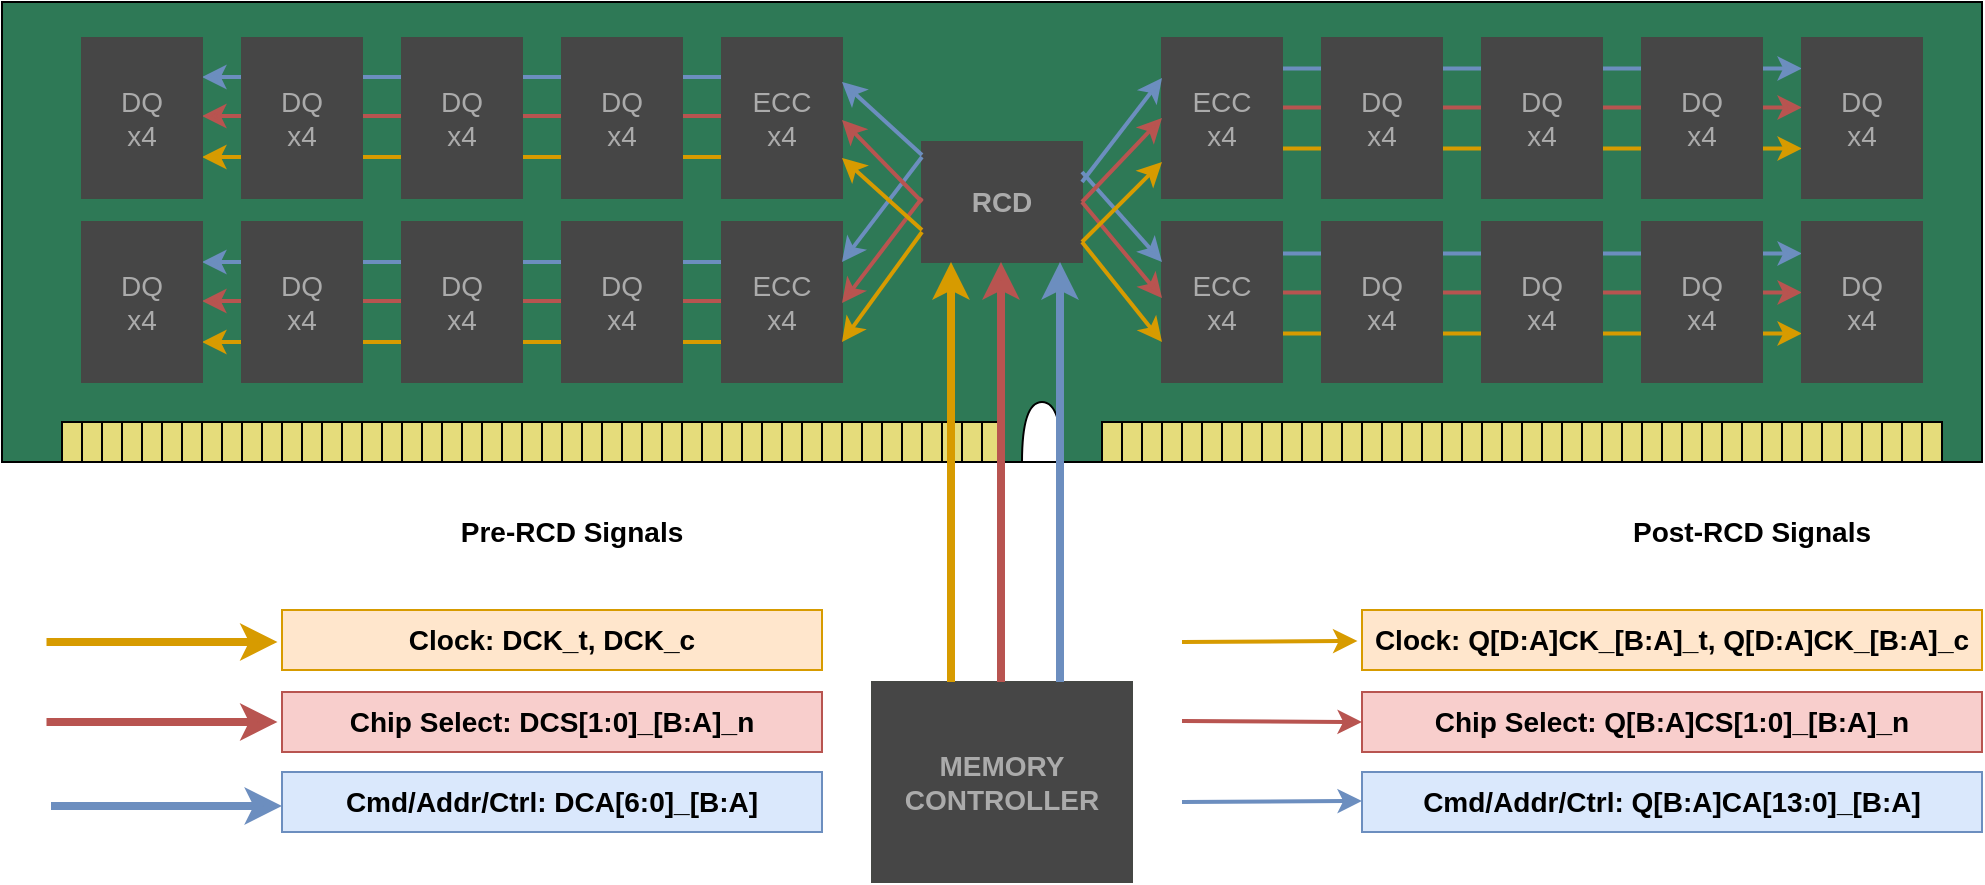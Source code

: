 <mxfile version="24.7.8">
  <diagram name="Page-1" id="o3jslVHKb2ZfWiQ6rIfp">
    <mxGraphModel dx="1261" dy="1205" grid="1" gridSize="10" guides="1" tooltips="1" connect="1" arrows="1" fold="1" page="1" pageScale="1" pageWidth="850" pageHeight="1100" math="0" shadow="0">
      <root>
        <mxCell id="0" />
        <mxCell id="1" parent="0" />
        <mxCell id="gDiiwQV4zZhBu72KXJR7-1" value="" style="rounded=0;whiteSpace=wrap;html=1;fillColor=#2e7956;" vertex="1" parent="1">
          <mxGeometry x="20" y="160" width="990" height="230" as="geometry" />
        </mxCell>
        <mxCell id="gDiiwQV4zZhBu72KXJR7-12" value="" style="rounded=0;whiteSpace=wrap;html=1;fillColor=#e5dc7b;" vertex="1" parent="1">
          <mxGeometry x="50" y="370" width="10" height="20" as="geometry" />
        </mxCell>
        <mxCell id="gDiiwQV4zZhBu72KXJR7-13" value="" style="rounded=0;whiteSpace=wrap;html=1;fillColor=#e5dc7b;" vertex="1" parent="1">
          <mxGeometry x="60" y="370" width="10" height="20" as="geometry" />
        </mxCell>
        <mxCell id="gDiiwQV4zZhBu72KXJR7-14" value="" style="rounded=0;whiteSpace=wrap;html=1;fillColor=#e5dc7b;" vertex="1" parent="1">
          <mxGeometry x="70" y="370" width="10" height="20" as="geometry" />
        </mxCell>
        <mxCell id="gDiiwQV4zZhBu72KXJR7-15" value="" style="rounded=0;whiteSpace=wrap;html=1;fillColor=#e5dc7b;" vertex="1" parent="1">
          <mxGeometry x="80" y="370" width="10" height="20" as="geometry" />
        </mxCell>
        <mxCell id="gDiiwQV4zZhBu72KXJR7-16" value="" style="rounded=0;whiteSpace=wrap;html=1;fillColor=#e5dc7b;" vertex="1" parent="1">
          <mxGeometry x="90" y="370" width="10" height="20" as="geometry" />
        </mxCell>
        <mxCell id="gDiiwQV4zZhBu72KXJR7-17" value="" style="rounded=0;whiteSpace=wrap;html=1;fillColor=#e5dc7b;" vertex="1" parent="1">
          <mxGeometry x="100" y="370" width="10" height="20" as="geometry" />
        </mxCell>
        <mxCell id="gDiiwQV4zZhBu72KXJR7-18" value="" style="rounded=0;whiteSpace=wrap;html=1;fillColor=#e5dc7b;" vertex="1" parent="1">
          <mxGeometry x="110" y="370" width="10" height="20" as="geometry" />
        </mxCell>
        <mxCell id="gDiiwQV4zZhBu72KXJR7-19" value="" style="rounded=0;whiteSpace=wrap;html=1;fillColor=#e5dc7b;" vertex="1" parent="1">
          <mxGeometry x="120" y="370" width="10" height="20" as="geometry" />
        </mxCell>
        <mxCell id="gDiiwQV4zZhBu72KXJR7-20" value="" style="rounded=0;whiteSpace=wrap;html=1;fillColor=#e5dc7b;" vertex="1" parent="1">
          <mxGeometry x="130" y="370" width="10" height="20" as="geometry" />
        </mxCell>
        <mxCell id="gDiiwQV4zZhBu72KXJR7-21" value="" style="rounded=0;whiteSpace=wrap;html=1;fillColor=#e5dc7b;" vertex="1" parent="1">
          <mxGeometry x="140" y="370" width="10" height="20" as="geometry" />
        </mxCell>
        <mxCell id="gDiiwQV4zZhBu72KXJR7-22" value="" style="rounded=0;whiteSpace=wrap;html=1;fillColor=#e5dc7b;" vertex="1" parent="1">
          <mxGeometry x="150" y="370" width="10" height="20" as="geometry" />
        </mxCell>
        <mxCell id="gDiiwQV4zZhBu72KXJR7-23" value="" style="rounded=0;whiteSpace=wrap;html=1;fillColor=#e5dc7b;" vertex="1" parent="1">
          <mxGeometry x="160" y="370" width="10" height="20" as="geometry" />
        </mxCell>
        <mxCell id="gDiiwQV4zZhBu72KXJR7-24" value="" style="rounded=0;whiteSpace=wrap;html=1;fillColor=#e5dc7b;" vertex="1" parent="1">
          <mxGeometry x="170" y="370" width="10" height="20" as="geometry" />
        </mxCell>
        <mxCell id="gDiiwQV4zZhBu72KXJR7-25" value="" style="rounded=0;whiteSpace=wrap;html=1;fillColor=#e5dc7b;" vertex="1" parent="1">
          <mxGeometry x="180" y="370" width="10" height="20" as="geometry" />
        </mxCell>
        <mxCell id="gDiiwQV4zZhBu72KXJR7-26" value="" style="rounded=0;whiteSpace=wrap;html=1;fillColor=#e5dc7b;" vertex="1" parent="1">
          <mxGeometry x="190" y="370" width="10" height="20" as="geometry" />
        </mxCell>
        <mxCell id="gDiiwQV4zZhBu72KXJR7-27" value="" style="rounded=0;whiteSpace=wrap;html=1;fillColor=#e5dc7b;" vertex="1" parent="1">
          <mxGeometry x="200" y="370" width="10" height="20" as="geometry" />
        </mxCell>
        <mxCell id="gDiiwQV4zZhBu72KXJR7-28" value="" style="rounded=0;whiteSpace=wrap;html=1;fillColor=#e5dc7b;" vertex="1" parent="1">
          <mxGeometry x="210" y="370" width="10" height="20" as="geometry" />
        </mxCell>
        <mxCell id="gDiiwQV4zZhBu72KXJR7-29" value="" style="rounded=0;whiteSpace=wrap;html=1;fillColor=#e5dc7b;" vertex="1" parent="1">
          <mxGeometry x="220" y="370" width="10" height="20" as="geometry" />
        </mxCell>
        <mxCell id="gDiiwQV4zZhBu72KXJR7-30" value="" style="rounded=0;whiteSpace=wrap;html=1;fillColor=#e5dc7b;" vertex="1" parent="1">
          <mxGeometry x="230" y="370" width="10" height="20" as="geometry" />
        </mxCell>
        <mxCell id="gDiiwQV4zZhBu72KXJR7-31" value="" style="rounded=0;whiteSpace=wrap;html=1;fillColor=#e5dc7b;" vertex="1" parent="1">
          <mxGeometry x="240" y="370" width="10" height="20" as="geometry" />
        </mxCell>
        <mxCell id="gDiiwQV4zZhBu72KXJR7-32" value="" style="rounded=0;whiteSpace=wrap;html=1;fillColor=#e5dc7b;" vertex="1" parent="1">
          <mxGeometry x="250" y="370" width="10" height="20" as="geometry" />
        </mxCell>
        <mxCell id="gDiiwQV4zZhBu72KXJR7-33" value="" style="rounded=0;whiteSpace=wrap;html=1;fillColor=#e5dc7b;" vertex="1" parent="1">
          <mxGeometry x="260" y="370" width="10" height="20" as="geometry" />
        </mxCell>
        <mxCell id="gDiiwQV4zZhBu72KXJR7-34" value="" style="rounded=0;whiteSpace=wrap;html=1;fillColor=#e5dc7b;" vertex="1" parent="1">
          <mxGeometry x="270" y="370" width="10" height="20" as="geometry" />
        </mxCell>
        <mxCell id="gDiiwQV4zZhBu72KXJR7-35" value="" style="rounded=0;whiteSpace=wrap;html=1;fillColor=#e5dc7b;" vertex="1" parent="1">
          <mxGeometry x="280" y="370" width="10" height="20" as="geometry" />
        </mxCell>
        <mxCell id="gDiiwQV4zZhBu72KXJR7-36" value="" style="rounded=0;whiteSpace=wrap;html=1;fillColor=#e5dc7b;" vertex="1" parent="1">
          <mxGeometry x="290" y="370" width="10" height="20" as="geometry" />
        </mxCell>
        <mxCell id="gDiiwQV4zZhBu72KXJR7-37" value="" style="rounded=0;whiteSpace=wrap;html=1;fillColor=#e5dc7b;" vertex="1" parent="1">
          <mxGeometry x="300" y="370" width="10" height="20" as="geometry" />
        </mxCell>
        <mxCell id="gDiiwQV4zZhBu72KXJR7-38" value="" style="rounded=0;whiteSpace=wrap;html=1;fillColor=#e5dc7b;" vertex="1" parent="1">
          <mxGeometry x="310" y="370" width="10" height="20" as="geometry" />
        </mxCell>
        <mxCell id="gDiiwQV4zZhBu72KXJR7-39" value="" style="rounded=0;whiteSpace=wrap;html=1;fillColor=#e5dc7b;" vertex="1" parent="1">
          <mxGeometry x="320" y="370" width="10" height="20" as="geometry" />
        </mxCell>
        <mxCell id="gDiiwQV4zZhBu72KXJR7-40" value="" style="rounded=0;whiteSpace=wrap;html=1;fillColor=#e5dc7b;" vertex="1" parent="1">
          <mxGeometry x="330" y="370" width="10" height="20" as="geometry" />
        </mxCell>
        <mxCell id="gDiiwQV4zZhBu72KXJR7-41" value="" style="rounded=0;whiteSpace=wrap;html=1;fillColor=#e5dc7b;" vertex="1" parent="1">
          <mxGeometry x="340" y="370" width="10" height="20" as="geometry" />
        </mxCell>
        <mxCell id="gDiiwQV4zZhBu72KXJR7-42" value="" style="rounded=0;whiteSpace=wrap;html=1;fillColor=#e5dc7b;" vertex="1" parent="1">
          <mxGeometry x="350" y="370" width="10" height="20" as="geometry" />
        </mxCell>
        <mxCell id="gDiiwQV4zZhBu72KXJR7-43" value="" style="rounded=0;whiteSpace=wrap;html=1;fillColor=#e5dc7b;" vertex="1" parent="1">
          <mxGeometry x="360" y="370" width="10" height="20" as="geometry" />
        </mxCell>
        <mxCell id="gDiiwQV4zZhBu72KXJR7-44" value="" style="rounded=0;whiteSpace=wrap;html=1;fillColor=#e5dc7b;" vertex="1" parent="1">
          <mxGeometry x="370" y="370" width="10" height="20" as="geometry" />
        </mxCell>
        <mxCell id="gDiiwQV4zZhBu72KXJR7-45" value="" style="rounded=0;whiteSpace=wrap;html=1;fillColor=#e5dc7b;" vertex="1" parent="1">
          <mxGeometry x="380" y="370" width="10" height="20" as="geometry" />
        </mxCell>
        <mxCell id="gDiiwQV4zZhBu72KXJR7-46" value="" style="rounded=0;whiteSpace=wrap;html=1;fillColor=#e5dc7b;" vertex="1" parent="1">
          <mxGeometry x="390" y="370" width="10" height="20" as="geometry" />
        </mxCell>
        <mxCell id="gDiiwQV4zZhBu72KXJR7-47" value="" style="rounded=0;whiteSpace=wrap;html=1;fillColor=#e5dc7b;" vertex="1" parent="1">
          <mxGeometry x="400" y="370" width="10" height="20" as="geometry" />
        </mxCell>
        <mxCell id="gDiiwQV4zZhBu72KXJR7-48" value="" style="rounded=0;whiteSpace=wrap;html=1;fillColor=#e5dc7b;" vertex="1" parent="1">
          <mxGeometry x="410" y="370" width="10" height="20" as="geometry" />
        </mxCell>
        <mxCell id="gDiiwQV4zZhBu72KXJR7-49" value="" style="rounded=0;whiteSpace=wrap;html=1;fillColor=#e5dc7b;" vertex="1" parent="1">
          <mxGeometry x="420" y="370" width="10" height="20" as="geometry" />
        </mxCell>
        <mxCell id="gDiiwQV4zZhBu72KXJR7-50" value="" style="rounded=0;whiteSpace=wrap;html=1;fillColor=#e5dc7b;" vertex="1" parent="1">
          <mxGeometry x="600" y="370" width="10" height="20" as="geometry" />
        </mxCell>
        <mxCell id="gDiiwQV4zZhBu72KXJR7-51" value="" style="rounded=0;whiteSpace=wrap;html=1;fillColor=#e5dc7b;" vertex="1" parent="1">
          <mxGeometry x="610" y="370" width="10" height="20" as="geometry" />
        </mxCell>
        <mxCell id="gDiiwQV4zZhBu72KXJR7-52" value="" style="rounded=0;whiteSpace=wrap;html=1;fillColor=#e5dc7b;" vertex="1" parent="1">
          <mxGeometry x="620" y="370" width="10" height="20" as="geometry" />
        </mxCell>
        <mxCell id="gDiiwQV4zZhBu72KXJR7-53" value="" style="rounded=0;whiteSpace=wrap;html=1;fillColor=#e5dc7b;" vertex="1" parent="1">
          <mxGeometry x="630" y="370" width="10" height="20" as="geometry" />
        </mxCell>
        <mxCell id="gDiiwQV4zZhBu72KXJR7-54" value="" style="rounded=0;whiteSpace=wrap;html=1;fillColor=#e5dc7b;" vertex="1" parent="1">
          <mxGeometry x="640" y="370" width="10" height="20" as="geometry" />
        </mxCell>
        <mxCell id="gDiiwQV4zZhBu72KXJR7-55" value="" style="rounded=0;whiteSpace=wrap;html=1;fillColor=#e5dc7b;" vertex="1" parent="1">
          <mxGeometry x="650" y="370" width="10" height="20" as="geometry" />
        </mxCell>
        <mxCell id="gDiiwQV4zZhBu72KXJR7-56" value="" style="rounded=0;whiteSpace=wrap;html=1;fillColor=#e5dc7b;" vertex="1" parent="1">
          <mxGeometry x="660" y="370" width="10" height="20" as="geometry" />
        </mxCell>
        <mxCell id="gDiiwQV4zZhBu72KXJR7-57" value="" style="rounded=0;whiteSpace=wrap;html=1;fillColor=#e5dc7b;" vertex="1" parent="1">
          <mxGeometry x="670" y="370" width="10" height="20" as="geometry" />
        </mxCell>
        <mxCell id="gDiiwQV4zZhBu72KXJR7-58" value="" style="rounded=0;whiteSpace=wrap;html=1;fillColor=#e5dc7b;" vertex="1" parent="1">
          <mxGeometry x="680" y="370" width="10" height="20" as="geometry" />
        </mxCell>
        <mxCell id="gDiiwQV4zZhBu72KXJR7-59" value="" style="rounded=0;whiteSpace=wrap;html=1;fillColor=#e5dc7b;" vertex="1" parent="1">
          <mxGeometry x="690" y="370" width="10" height="20" as="geometry" />
        </mxCell>
        <mxCell id="gDiiwQV4zZhBu72KXJR7-60" value="" style="rounded=0;whiteSpace=wrap;html=1;fillColor=#e5dc7b;" vertex="1" parent="1">
          <mxGeometry x="700" y="370" width="10" height="20" as="geometry" />
        </mxCell>
        <mxCell id="gDiiwQV4zZhBu72KXJR7-61" value="" style="rounded=0;whiteSpace=wrap;html=1;fillColor=#e5dc7b;" vertex="1" parent="1">
          <mxGeometry x="710" y="370" width="10" height="20" as="geometry" />
        </mxCell>
        <mxCell id="gDiiwQV4zZhBu72KXJR7-62" value="" style="rounded=0;whiteSpace=wrap;html=1;fillColor=#e5dc7b;" vertex="1" parent="1">
          <mxGeometry x="720" y="370" width="10" height="20" as="geometry" />
        </mxCell>
        <mxCell id="gDiiwQV4zZhBu72KXJR7-63" value="" style="rounded=0;whiteSpace=wrap;html=1;fillColor=#e5dc7b;" vertex="1" parent="1">
          <mxGeometry x="730" y="370" width="10" height="20" as="geometry" />
        </mxCell>
        <mxCell id="gDiiwQV4zZhBu72KXJR7-64" value="" style="rounded=0;whiteSpace=wrap;html=1;fillColor=#e5dc7b;" vertex="1" parent="1">
          <mxGeometry x="740" y="370" width="10" height="20" as="geometry" />
        </mxCell>
        <mxCell id="gDiiwQV4zZhBu72KXJR7-65" value="" style="rounded=0;whiteSpace=wrap;html=1;fillColor=#e5dc7b;" vertex="1" parent="1">
          <mxGeometry x="750" y="370" width="10" height="20" as="geometry" />
        </mxCell>
        <mxCell id="gDiiwQV4zZhBu72KXJR7-66" value="" style="rounded=0;whiteSpace=wrap;html=1;fillColor=#e5dc7b;" vertex="1" parent="1">
          <mxGeometry x="760" y="370" width="10" height="20" as="geometry" />
        </mxCell>
        <mxCell id="gDiiwQV4zZhBu72KXJR7-67" value="" style="rounded=0;whiteSpace=wrap;html=1;fillColor=#e5dc7b;" vertex="1" parent="1">
          <mxGeometry x="770" y="370" width="10" height="20" as="geometry" />
        </mxCell>
        <mxCell id="gDiiwQV4zZhBu72KXJR7-68" value="" style="rounded=0;whiteSpace=wrap;html=1;fillColor=#e5dc7b;" vertex="1" parent="1">
          <mxGeometry x="780" y="370" width="10" height="20" as="geometry" />
        </mxCell>
        <mxCell id="gDiiwQV4zZhBu72KXJR7-69" value="" style="rounded=0;whiteSpace=wrap;html=1;fillColor=#e5dc7b;" vertex="1" parent="1">
          <mxGeometry x="790" y="370" width="10" height="20" as="geometry" />
        </mxCell>
        <mxCell id="gDiiwQV4zZhBu72KXJR7-70" value="" style="rounded=0;whiteSpace=wrap;html=1;fillColor=#e5dc7b;" vertex="1" parent="1">
          <mxGeometry x="800" y="370" width="10" height="20" as="geometry" />
        </mxCell>
        <mxCell id="gDiiwQV4zZhBu72KXJR7-71" value="" style="rounded=0;whiteSpace=wrap;html=1;fillColor=#e5dc7b;" vertex="1" parent="1">
          <mxGeometry x="810" y="370" width="10" height="20" as="geometry" />
        </mxCell>
        <mxCell id="gDiiwQV4zZhBu72KXJR7-72" value="" style="rounded=0;whiteSpace=wrap;html=1;fillColor=#e5dc7b;" vertex="1" parent="1">
          <mxGeometry x="820" y="370" width="10" height="20" as="geometry" />
        </mxCell>
        <mxCell id="gDiiwQV4zZhBu72KXJR7-73" value="" style="rounded=0;whiteSpace=wrap;html=1;fillColor=#e5dc7b;" vertex="1" parent="1">
          <mxGeometry x="830" y="370" width="10" height="20" as="geometry" />
        </mxCell>
        <mxCell id="gDiiwQV4zZhBu72KXJR7-74" value="" style="rounded=0;whiteSpace=wrap;html=1;fillColor=#e5dc7b;" vertex="1" parent="1">
          <mxGeometry x="840" y="370" width="10" height="20" as="geometry" />
        </mxCell>
        <mxCell id="gDiiwQV4zZhBu72KXJR7-75" value="" style="rounded=0;whiteSpace=wrap;html=1;fillColor=#e5dc7b;" vertex="1" parent="1">
          <mxGeometry x="850" y="370" width="10" height="20" as="geometry" />
        </mxCell>
        <mxCell id="gDiiwQV4zZhBu72KXJR7-76" value="" style="rounded=0;whiteSpace=wrap;html=1;fillColor=#e5dc7b;" vertex="1" parent="1">
          <mxGeometry x="860" y="370" width="10" height="20" as="geometry" />
        </mxCell>
        <mxCell id="gDiiwQV4zZhBu72KXJR7-77" value="" style="rounded=0;whiteSpace=wrap;html=1;fillColor=#e5dc7b;" vertex="1" parent="1">
          <mxGeometry x="870" y="370" width="10" height="20" as="geometry" />
        </mxCell>
        <mxCell id="gDiiwQV4zZhBu72KXJR7-78" value="" style="rounded=0;whiteSpace=wrap;html=1;fillColor=#e5dc7b;" vertex="1" parent="1">
          <mxGeometry x="880" y="370" width="10" height="20" as="geometry" />
        </mxCell>
        <mxCell id="gDiiwQV4zZhBu72KXJR7-79" value="" style="rounded=0;whiteSpace=wrap;html=1;fillColor=#e5dc7b;" vertex="1" parent="1">
          <mxGeometry x="890" y="370" width="10" height="20" as="geometry" />
        </mxCell>
        <mxCell id="gDiiwQV4zZhBu72KXJR7-80" value="" style="rounded=0;whiteSpace=wrap;html=1;fillColor=#e5dc7b;" vertex="1" parent="1">
          <mxGeometry x="900" y="370" width="10" height="20" as="geometry" />
        </mxCell>
        <mxCell id="gDiiwQV4zZhBu72KXJR7-81" value="" style="rounded=0;whiteSpace=wrap;html=1;fillColor=#e5dc7b;" vertex="1" parent="1">
          <mxGeometry x="910" y="370" width="10" height="20" as="geometry" />
        </mxCell>
        <mxCell id="gDiiwQV4zZhBu72KXJR7-82" value="" style="rounded=0;whiteSpace=wrap;html=1;fillColor=#e5dc7b;" vertex="1" parent="1">
          <mxGeometry x="920" y="370" width="10" height="20" as="geometry" />
        </mxCell>
        <mxCell id="gDiiwQV4zZhBu72KXJR7-83" value="" style="rounded=0;whiteSpace=wrap;html=1;fillColor=#e5dc7b;" vertex="1" parent="1">
          <mxGeometry x="930" y="370" width="10" height="20" as="geometry" />
        </mxCell>
        <mxCell id="gDiiwQV4zZhBu72KXJR7-84" value="" style="rounded=0;whiteSpace=wrap;html=1;fillColor=#e5dc7b;" vertex="1" parent="1">
          <mxGeometry x="940" y="370" width="10" height="20" as="geometry" />
        </mxCell>
        <mxCell id="gDiiwQV4zZhBu72KXJR7-85" value="" style="rounded=0;whiteSpace=wrap;html=1;fillColor=#e5dc7b;" vertex="1" parent="1">
          <mxGeometry x="950" y="370" width="10" height="20" as="geometry" />
        </mxCell>
        <mxCell id="gDiiwQV4zZhBu72KXJR7-86" value="" style="rounded=0;whiteSpace=wrap;html=1;fillColor=#e5dc7b;" vertex="1" parent="1">
          <mxGeometry x="960" y="370" width="10" height="20" as="geometry" />
        </mxCell>
        <mxCell id="gDiiwQV4zZhBu72KXJR7-87" value="" style="rounded=0;whiteSpace=wrap;html=1;fillColor=#e5dc7b;" vertex="1" parent="1">
          <mxGeometry x="970" y="370" width="10" height="20" as="geometry" />
        </mxCell>
        <mxCell id="gDiiwQV4zZhBu72KXJR7-88" value="" style="rounded=0;whiteSpace=wrap;html=1;fillColor=#e5dc7b;" vertex="1" parent="1">
          <mxGeometry x="980" y="370" width="10" height="20" as="geometry" />
        </mxCell>
        <mxCell id="gDiiwQV4zZhBu72KXJR7-89" value="" style="shape=or;whiteSpace=wrap;html=1;direction=north;" vertex="1" parent="1">
          <mxGeometry x="530" y="360" width="20" height="30" as="geometry" />
        </mxCell>
        <mxCell id="gDiiwQV4zZhBu72KXJR7-101" value="" style="rounded=0;whiteSpace=wrap;html=1;fillColor=#e5dc7b;" vertex="1" parent="1">
          <mxGeometry x="570" y="370" width="10" height="20" as="geometry" />
        </mxCell>
        <mxCell id="gDiiwQV4zZhBu72KXJR7-102" value="" style="rounded=0;whiteSpace=wrap;html=1;fillColor=#e5dc7b;" vertex="1" parent="1">
          <mxGeometry x="580" y="370" width="10" height="20" as="geometry" />
        </mxCell>
        <mxCell id="gDiiwQV4zZhBu72KXJR7-103" value="" style="rounded=0;whiteSpace=wrap;html=1;fillColor=#e5dc7b;" vertex="1" parent="1">
          <mxGeometry x="590" y="370" width="10" height="20" as="geometry" />
        </mxCell>
        <mxCell id="gDiiwQV4zZhBu72KXJR7-104" value="" style="rounded=0;whiteSpace=wrap;html=1;fillColor=#e5dc7b;" vertex="1" parent="1">
          <mxGeometry x="430" y="370" width="10" height="20" as="geometry" />
        </mxCell>
        <mxCell id="gDiiwQV4zZhBu72KXJR7-105" value="" style="rounded=0;whiteSpace=wrap;html=1;fillColor=#e5dc7b;" vertex="1" parent="1">
          <mxGeometry x="440" y="370" width="10" height="20" as="geometry" />
        </mxCell>
        <mxCell id="gDiiwQV4zZhBu72KXJR7-106" value="&lt;font style=&quot;font-size: 14px;&quot; color=&quot;#ababab&quot;&gt;&lt;b&gt;RCD&lt;/b&gt;&lt;/font&gt;" style="rounded=0;whiteSpace=wrap;html=1;strokeColor=#454744;fillColor=#464646;direction=south;" vertex="1" parent="1">
          <mxGeometry x="480" y="230" width="80" height="60" as="geometry" />
        </mxCell>
        <mxCell id="gDiiwQV4zZhBu72KXJR7-108" value="" style="rounded=0;whiteSpace=wrap;html=1;fillColor=#e5dc7b;" vertex="1" parent="1">
          <mxGeometry x="450" y="370" width="10" height="20" as="geometry" />
        </mxCell>
        <mxCell id="gDiiwQV4zZhBu72KXJR7-109" value="" style="rounded=0;whiteSpace=wrap;html=1;fillColor=#e5dc7b;" vertex="1" parent="1">
          <mxGeometry x="460" y="370" width="10" height="20" as="geometry" />
        </mxCell>
        <mxCell id="gDiiwQV4zZhBu72KXJR7-110" value="" style="rounded=0;whiteSpace=wrap;html=1;fillColor=#e5dc7b;" vertex="1" parent="1">
          <mxGeometry x="470" y="370" width="10" height="20" as="geometry" />
        </mxCell>
        <mxCell id="gDiiwQV4zZhBu72KXJR7-111" value="" style="rounded=0;whiteSpace=wrap;html=1;fillColor=#e5dc7b;" vertex="1" parent="1">
          <mxGeometry x="480" y="370" width="10" height="20" as="geometry" />
        </mxCell>
        <mxCell id="gDiiwQV4zZhBu72KXJR7-112" value="" style="rounded=0;whiteSpace=wrap;html=1;fillColor=#e5dc7b;" vertex="1" parent="1">
          <mxGeometry x="490" y="370" width="10" height="20" as="geometry" />
        </mxCell>
        <mxCell id="gDiiwQV4zZhBu72KXJR7-113" value="" style="rounded=0;whiteSpace=wrap;html=1;fillColor=#e5dc7b;" vertex="1" parent="1">
          <mxGeometry x="500" y="370" width="10" height="20" as="geometry" />
        </mxCell>
        <mxCell id="gDiiwQV4zZhBu72KXJR7-114" value="" style="rounded=0;whiteSpace=wrap;html=1;fillColor=#e5dc7b;" vertex="1" parent="1">
          <mxGeometry x="510" y="370" width="10" height="20" as="geometry" />
        </mxCell>
        <mxCell id="gDiiwQV4zZhBu72KXJR7-115" value="&lt;font style=&quot;font-size: 14px;&quot; color=&quot;#ababab&quot;&gt;&lt;b&gt;MEMORY CONTROLLER&lt;/b&gt;&lt;/font&gt;" style="rounded=0;whiteSpace=wrap;html=1;strokeColor=#454744;fillColor=#464646;direction=south;" vertex="1" parent="1">
          <mxGeometry x="455" y="500" width="130" height="100" as="geometry" />
        </mxCell>
        <mxCell id="gDiiwQV4zZhBu72KXJR7-116" value="" style="endArrow=classic;html=1;rounded=0;exitX=0;exitY=0.5;exitDx=0;exitDy=0;strokeWidth=4;fillColor=#ffe6cc;strokeColor=#d79b00;" edge="1" parent="1">
          <mxGeometry width="50" height="50" relative="1" as="geometry">
            <mxPoint x="494.5" y="500" as="sourcePoint" />
            <mxPoint x="494.5" y="290" as="targetPoint" />
          </mxGeometry>
        </mxCell>
        <mxCell id="gDiiwQV4zZhBu72KXJR7-117" value="" style="endArrow=classic;html=1;rounded=0;exitX=0;exitY=0.5;exitDx=0;exitDy=0;strokeWidth=4;fillColor=#f8cecc;strokeColor=#b85450;" edge="1" parent="1">
          <mxGeometry width="50" height="50" relative="1" as="geometry">
            <mxPoint x="519.5" y="500" as="sourcePoint" />
            <mxPoint x="519.5" y="290" as="targetPoint" />
          </mxGeometry>
        </mxCell>
        <mxCell id="gDiiwQV4zZhBu72KXJR7-118" value="" style="endArrow=classic;html=1;rounded=0;exitX=0;exitY=0.5;exitDx=0;exitDy=0;strokeWidth=4;fillColor=#dae8fc;strokeColor=#6c8ebf;" edge="1" parent="1">
          <mxGeometry width="50" height="50" relative="1" as="geometry">
            <mxPoint x="549" y="500" as="sourcePoint" />
            <mxPoint x="549" y="290" as="targetPoint" />
          </mxGeometry>
        </mxCell>
        <mxCell id="gDiiwQV4zZhBu72KXJR7-120" value="" style="endArrow=classic;html=1;rounded=0;exitX=1;exitY=0.75;exitDx=0;exitDy=0;strokeWidth=2;fillColor=#ffe6cc;strokeColor=#d79b00;" edge="1" parent="1" source="gDiiwQV4zZhBu72KXJR7-6">
          <mxGeometry width="50" height="50" relative="1" as="geometry">
            <mxPoint x="120" y="540" as="sourcePoint" />
            <mxPoint x="120" y="330" as="targetPoint" />
          </mxGeometry>
        </mxCell>
        <mxCell id="gDiiwQV4zZhBu72KXJR7-121" value="" style="endArrow=classic;html=1;rounded=0;exitX=1;exitY=0.75;exitDx=0;exitDy=0;strokeWidth=2;fillColor=#f8cecc;strokeColor=#b85450;" edge="1" parent="1">
          <mxGeometry width="50" height="50" relative="1" as="geometry">
            <mxPoint x="440" y="309.5" as="sourcePoint" />
            <mxPoint x="120" y="309.5" as="targetPoint" />
          </mxGeometry>
        </mxCell>
        <mxCell id="gDiiwQV4zZhBu72KXJR7-122" value="" style="endArrow=classic;html=1;rounded=0;exitX=1;exitY=0.75;exitDx=0;exitDy=0;strokeWidth=2;fillColor=#dae8fc;strokeColor=#6c8ebf;" edge="1" parent="1">
          <mxGeometry width="50" height="50" relative="1" as="geometry">
            <mxPoint x="440" y="290" as="sourcePoint" />
            <mxPoint x="120" y="290" as="targetPoint" />
          </mxGeometry>
        </mxCell>
        <mxCell id="gDiiwQV4zZhBu72KXJR7-123" value="" style="endArrow=classic;html=1;rounded=0;exitX=1;exitY=0.75;exitDx=0;exitDy=0;strokeWidth=2;fillColor=#ffe6cc;strokeColor=#d79b00;" edge="1" parent="1">
          <mxGeometry width="50" height="50" relative="1" as="geometry">
            <mxPoint x="440" y="237.5" as="sourcePoint" />
            <mxPoint x="120" y="237.5" as="targetPoint" />
          </mxGeometry>
        </mxCell>
        <mxCell id="gDiiwQV4zZhBu72KXJR7-124" value="" style="endArrow=classic;html=1;rounded=0;exitX=1;exitY=0.75;exitDx=0;exitDy=0;strokeWidth=2;fillColor=#f8cecc;strokeColor=#b85450;" edge="1" parent="1">
          <mxGeometry width="50" height="50" relative="1" as="geometry">
            <mxPoint x="440" y="217" as="sourcePoint" />
            <mxPoint x="120" y="217" as="targetPoint" />
          </mxGeometry>
        </mxCell>
        <mxCell id="gDiiwQV4zZhBu72KXJR7-125" value="" style="endArrow=classic;html=1;rounded=0;exitX=1;exitY=0.75;exitDx=0;exitDy=0;strokeWidth=2;fillColor=#dae8fc;strokeColor=#6c8ebf;" edge="1" parent="1">
          <mxGeometry width="50" height="50" relative="1" as="geometry">
            <mxPoint x="440" y="197.5" as="sourcePoint" />
            <mxPoint x="120" y="197.5" as="targetPoint" />
          </mxGeometry>
        </mxCell>
        <mxCell id="gDiiwQV4zZhBu72KXJR7-126" value="" style="endArrow=none;html=1;rounded=0;exitX=1;exitY=0.75;exitDx=0;exitDy=0;strokeWidth=2;fillColor=#ffe6cc;strokeColor=#d79b00;startArrow=classic;startFill=1;endFill=0;" edge="1" parent="1">
          <mxGeometry width="50" height="50" relative="1" as="geometry">
            <mxPoint x="920" y="325.75" as="sourcePoint" />
            <mxPoint x="600" y="325.75" as="targetPoint" />
          </mxGeometry>
        </mxCell>
        <mxCell id="gDiiwQV4zZhBu72KXJR7-127" value="" style="endArrow=none;html=1;rounded=0;exitX=1;exitY=0.75;exitDx=0;exitDy=0;strokeWidth=2;fillColor=#f8cecc;strokeColor=#b85450;startArrow=classic;startFill=1;endFill=0;" edge="1" parent="1">
          <mxGeometry width="50" height="50" relative="1" as="geometry">
            <mxPoint x="920" y="305.25" as="sourcePoint" />
            <mxPoint x="600" y="305.25" as="targetPoint" />
          </mxGeometry>
        </mxCell>
        <mxCell id="gDiiwQV4zZhBu72KXJR7-128" value="" style="endArrow=none;html=1;rounded=0;exitX=1;exitY=0.75;exitDx=0;exitDy=0;strokeWidth=2;fillColor=#dae8fc;strokeColor=#6c8ebf;startArrow=classic;startFill=1;endFill=0;" edge="1" parent="1">
          <mxGeometry width="50" height="50" relative="1" as="geometry">
            <mxPoint x="920" y="285.75" as="sourcePoint" />
            <mxPoint x="600" y="285.75" as="targetPoint" />
          </mxGeometry>
        </mxCell>
        <mxCell id="gDiiwQV4zZhBu72KXJR7-129" value="" style="endArrow=none;html=1;rounded=0;exitX=1;exitY=0.75;exitDx=0;exitDy=0;strokeWidth=2;fillColor=#ffe6cc;strokeColor=#d79b00;startArrow=classic;startFill=1;endFill=0;" edge="1" parent="1">
          <mxGeometry width="50" height="50" relative="1" as="geometry">
            <mxPoint x="920" y="233.25" as="sourcePoint" />
            <mxPoint x="600" y="233.25" as="targetPoint" />
          </mxGeometry>
        </mxCell>
        <mxCell id="gDiiwQV4zZhBu72KXJR7-130" value="" style="endArrow=none;html=1;rounded=0;exitX=1;exitY=0.75;exitDx=0;exitDy=0;strokeWidth=2;fillColor=#f8cecc;strokeColor=#b85450;startArrow=classic;startFill=1;endFill=0;" edge="1" parent="1">
          <mxGeometry width="50" height="50" relative="1" as="geometry">
            <mxPoint x="920" y="212.75" as="sourcePoint" />
            <mxPoint x="600" y="212.75" as="targetPoint" />
          </mxGeometry>
        </mxCell>
        <mxCell id="gDiiwQV4zZhBu72KXJR7-131" value="" style="endArrow=none;html=1;rounded=0;exitX=1;exitY=0.75;exitDx=0;exitDy=0;strokeWidth=2;fillColor=#dae8fc;strokeColor=#6c8ebf;startArrow=classic;startFill=1;endFill=0;" edge="1" parent="1">
          <mxGeometry width="50" height="50" relative="1" as="geometry">
            <mxPoint x="920" y="193.25" as="sourcePoint" />
            <mxPoint x="600" y="193.25" as="targetPoint" />
          </mxGeometry>
        </mxCell>
        <mxCell id="gDiiwQV4zZhBu72KXJR7-2" value="&lt;font style=&quot;font-size: 14px;&quot; color=&quot;#ababab&quot;&gt;DQ&lt;/font&gt;&lt;div style=&quot;font-size: 14px;&quot;&gt;&lt;font color=&quot;#ababab&quot;&gt;x4&lt;/font&gt;&lt;/div&gt;" style="rounded=0;whiteSpace=wrap;html=1;strokeColor=#454744;fillColor=#464646;" vertex="1" parent="1">
          <mxGeometry x="60" y="270" width="60" height="80" as="geometry" />
        </mxCell>
        <mxCell id="gDiiwQV4zZhBu72KXJR7-3" value="&lt;font style=&quot;font-size: 14px;&quot; color=&quot;#ababab&quot;&gt;DQ&lt;/font&gt;&lt;div style=&quot;font-size: 14px;&quot;&gt;&lt;font color=&quot;#ababab&quot;&gt;x4&lt;/font&gt;&lt;/div&gt;" style="rounded=0;whiteSpace=wrap;html=1;strokeColor=#454744;fillColor=#464646;" vertex="1" parent="1">
          <mxGeometry x="140" y="270" width="60" height="80" as="geometry" />
        </mxCell>
        <mxCell id="gDiiwQV4zZhBu72KXJR7-4" value="&lt;font style=&quot;font-size: 14px;&quot; color=&quot;#ababab&quot;&gt;DQ&lt;/font&gt;&lt;div style=&quot;font-size: 14px;&quot;&gt;&lt;font color=&quot;#ababab&quot;&gt;x4&lt;/font&gt;&lt;/div&gt;" style="rounded=0;whiteSpace=wrap;html=1;strokeColor=#454744;fillColor=#464646;" vertex="1" parent="1">
          <mxGeometry x="220" y="270" width="60" height="80" as="geometry" />
        </mxCell>
        <mxCell id="gDiiwQV4zZhBu72KXJR7-5" value="&lt;font style=&quot;font-size: 14px;&quot; color=&quot;#ababab&quot;&gt;DQ&lt;/font&gt;&lt;div style=&quot;font-size: 14px;&quot;&gt;&lt;font color=&quot;#ababab&quot;&gt;x4&lt;/font&gt;&lt;/div&gt;" style="rounded=0;whiteSpace=wrap;html=1;strokeColor=#454744;fillColor=#464646;" vertex="1" parent="1">
          <mxGeometry x="300" y="270" width="60" height="80" as="geometry" />
        </mxCell>
        <mxCell id="gDiiwQV4zZhBu72KXJR7-6" value="&lt;font style=&quot;font-size: 14px;&quot; color=&quot;#ababab&quot;&gt;ECC&lt;/font&gt;&lt;div style=&quot;font-size: 14px;&quot;&gt;&lt;font color=&quot;#ababab&quot;&gt;x4&lt;/font&gt;&lt;/div&gt;" style="rounded=0;whiteSpace=wrap;html=1;strokeColor=#454744;fillColor=#464646;" vertex="1" parent="1">
          <mxGeometry x="380" y="270" width="60" height="80" as="geometry" />
        </mxCell>
        <mxCell id="gDiiwQV4zZhBu72KXJR7-7" value="&lt;font style=&quot;font-size: 14px;&quot; color=&quot;#ababab&quot;&gt;ECC&lt;/font&gt;&lt;div style=&quot;font-size: 14px;&quot;&gt;&lt;font color=&quot;#ababab&quot;&gt;x4&lt;/font&gt;&lt;/div&gt;" style="rounded=0;whiteSpace=wrap;html=1;strokeColor=#454744;fillColor=#464646;" vertex="1" parent="1">
          <mxGeometry x="600" y="270" width="60" height="80" as="geometry" />
        </mxCell>
        <mxCell id="gDiiwQV4zZhBu72KXJR7-8" value="&lt;font style=&quot;font-size: 14px;&quot; color=&quot;#ababab&quot;&gt;DQ&lt;/font&gt;&lt;div style=&quot;font-size: 14px;&quot;&gt;&lt;font color=&quot;#ababab&quot;&gt;x4&lt;/font&gt;&lt;/div&gt;" style="rounded=0;whiteSpace=wrap;html=1;strokeColor=#454744;fillColor=#464646;" vertex="1" parent="1">
          <mxGeometry x="680" y="270" width="60" height="80" as="geometry" />
        </mxCell>
        <mxCell id="gDiiwQV4zZhBu72KXJR7-9" value="&lt;font style=&quot;font-size: 14px;&quot; color=&quot;#ababab&quot;&gt;DQ&lt;/font&gt;&lt;div style=&quot;font-size: 14px;&quot;&gt;&lt;font color=&quot;#ababab&quot;&gt;x4&lt;/font&gt;&lt;/div&gt;" style="rounded=0;whiteSpace=wrap;html=1;strokeColor=#454744;fillColor=#464646;" vertex="1" parent="1">
          <mxGeometry x="760" y="270" width="60" height="80" as="geometry" />
        </mxCell>
        <mxCell id="gDiiwQV4zZhBu72KXJR7-10" value="&lt;font style=&quot;font-size: 14px;&quot; color=&quot;#ababab&quot;&gt;DQ&lt;/font&gt;&lt;div style=&quot;font-size: 14px;&quot;&gt;&lt;font color=&quot;#ababab&quot;&gt;x4&lt;/font&gt;&lt;/div&gt;" style="rounded=0;whiteSpace=wrap;html=1;strokeColor=#454744;fillColor=#464646;" vertex="1" parent="1">
          <mxGeometry x="840" y="270" width="60" height="80" as="geometry" />
        </mxCell>
        <mxCell id="gDiiwQV4zZhBu72KXJR7-11" value="&lt;font style=&quot;font-size: 14px;&quot; color=&quot;#ababab&quot;&gt;DQ&lt;/font&gt;&lt;div style=&quot;font-size: 14px;&quot;&gt;&lt;font color=&quot;#ababab&quot;&gt;x4&lt;/font&gt;&lt;/div&gt;" style="rounded=0;whiteSpace=wrap;html=1;strokeColor=#454744;fillColor=#464646;" vertex="1" parent="1">
          <mxGeometry x="920" y="270" width="60" height="80" as="geometry" />
        </mxCell>
        <mxCell id="gDiiwQV4zZhBu72KXJR7-90" value="&lt;font color=&quot;#ababab&quot; style=&quot;font-size: 14px;&quot;&gt;DQ&lt;/font&gt;&lt;div style=&quot;font-size: 14px;&quot;&gt;&lt;font color=&quot;#ababab&quot; style=&quot;font-size: 14px;&quot;&gt;x4&lt;/font&gt;&lt;/div&gt;" style="rounded=0;whiteSpace=wrap;html=1;strokeColor=#454744;fillColor=#464646;" vertex="1" parent="1">
          <mxGeometry x="60" y="178" width="60" height="80" as="geometry" />
        </mxCell>
        <mxCell id="gDiiwQV4zZhBu72KXJR7-91" value="&lt;font style=&quot;font-size: 14px;&quot; color=&quot;#ababab&quot;&gt;DQ&lt;/font&gt;&lt;div style=&quot;font-size: 14px;&quot;&gt;&lt;font color=&quot;#ababab&quot;&gt;x4&lt;/font&gt;&lt;/div&gt;" style="rounded=0;whiteSpace=wrap;html=1;strokeColor=#454744;fillColor=#464646;" vertex="1" parent="1">
          <mxGeometry x="140" y="178" width="60" height="80" as="geometry" />
        </mxCell>
        <mxCell id="gDiiwQV4zZhBu72KXJR7-92" value="&lt;font style=&quot;font-size: 14px;&quot; color=&quot;#ababab&quot;&gt;DQ&lt;/font&gt;&lt;div style=&quot;font-size: 14px;&quot;&gt;&lt;font color=&quot;#ababab&quot;&gt;x4&lt;/font&gt;&lt;/div&gt;" style="rounded=0;whiteSpace=wrap;html=1;strokeColor=#454744;fillColor=#464646;" vertex="1" parent="1">
          <mxGeometry x="220" y="178" width="60" height="80" as="geometry" />
        </mxCell>
        <mxCell id="gDiiwQV4zZhBu72KXJR7-93" value="&lt;font style=&quot;font-size: 14px;&quot; color=&quot;#ababab&quot;&gt;DQ&lt;/font&gt;&lt;div style=&quot;font-size: 14px;&quot;&gt;&lt;font color=&quot;#ababab&quot;&gt;x4&lt;/font&gt;&lt;/div&gt;" style="rounded=0;whiteSpace=wrap;html=1;strokeColor=#454744;fillColor=#464646;" vertex="1" parent="1">
          <mxGeometry x="300" y="178" width="60" height="80" as="geometry" />
        </mxCell>
        <mxCell id="gDiiwQV4zZhBu72KXJR7-94" value="&lt;font style=&quot;font-size: 14px;&quot; color=&quot;#ababab&quot;&gt;ECC&lt;/font&gt;&lt;div style=&quot;font-size: 14px;&quot;&gt;&lt;font color=&quot;#ababab&quot;&gt;x4&lt;/font&gt;&lt;/div&gt;" style="rounded=0;whiteSpace=wrap;html=1;strokeColor=#454744;fillColor=#464646;" vertex="1" parent="1">
          <mxGeometry x="380" y="178" width="60" height="80" as="geometry" />
        </mxCell>
        <mxCell id="gDiiwQV4zZhBu72KXJR7-95" value="&lt;font style=&quot;font-size: 14px;&quot; color=&quot;#ababab&quot;&gt;ECC&lt;/font&gt;&lt;div style=&quot;font-size: 14px;&quot;&gt;&lt;font color=&quot;#ababab&quot;&gt;x4&lt;/font&gt;&lt;/div&gt;" style="rounded=0;whiteSpace=wrap;html=1;strokeColor=#454744;fillColor=#464646;" vertex="1" parent="1">
          <mxGeometry x="600" y="178" width="60" height="80" as="geometry" />
        </mxCell>
        <mxCell id="gDiiwQV4zZhBu72KXJR7-96" value="&lt;font style=&quot;font-size: 14px;&quot; color=&quot;#ababab&quot;&gt;DQ&lt;/font&gt;&lt;div style=&quot;font-size: 14px;&quot;&gt;&lt;font color=&quot;#ababab&quot;&gt;x4&lt;/font&gt;&lt;/div&gt;" style="rounded=0;whiteSpace=wrap;html=1;strokeColor=#454744;fillColor=#464646;" vertex="1" parent="1">
          <mxGeometry x="680" y="178" width="60" height="80" as="geometry" />
        </mxCell>
        <mxCell id="gDiiwQV4zZhBu72KXJR7-97" value="&lt;font style=&quot;font-size: 14px;&quot; color=&quot;#ababab&quot;&gt;DQ&lt;/font&gt;&lt;div style=&quot;font-size: 14px;&quot;&gt;&lt;font color=&quot;#ababab&quot;&gt;x4&lt;/font&gt;&lt;/div&gt;" style="rounded=0;whiteSpace=wrap;html=1;strokeColor=#454744;fillColor=#464646;" vertex="1" parent="1">
          <mxGeometry x="760" y="178" width="60" height="80" as="geometry" />
        </mxCell>
        <mxCell id="gDiiwQV4zZhBu72KXJR7-98" value="&lt;font style=&quot;font-size: 14px;&quot; color=&quot;#ababab&quot;&gt;DQ&lt;/font&gt;&lt;div style=&quot;font-size: 14px;&quot;&gt;&lt;font color=&quot;#ababab&quot;&gt;x4&lt;/font&gt;&lt;/div&gt;" style="rounded=0;whiteSpace=wrap;html=1;strokeColor=#454744;fillColor=#464646;" vertex="1" parent="1">
          <mxGeometry x="840" y="178" width="60" height="80" as="geometry" />
        </mxCell>
        <mxCell id="gDiiwQV4zZhBu72KXJR7-99" value="&lt;font style=&quot;font-size: 14px;&quot; color=&quot;#ababab&quot;&gt;DQ&lt;/font&gt;&lt;div style=&quot;font-size: 14px;&quot;&gt;&lt;font color=&quot;#ababab&quot;&gt;x4&lt;/font&gt;&lt;/div&gt;" style="rounded=0;whiteSpace=wrap;html=1;strokeColor=#454744;fillColor=#464646;" vertex="1" parent="1">
          <mxGeometry x="920" y="178" width="60" height="80" as="geometry" />
        </mxCell>
        <mxCell id="gDiiwQV4zZhBu72KXJR7-132" value="" style="endArrow=classic;html=1;rounded=0;exitX=0.75;exitY=1;exitDx=0;exitDy=0;strokeWidth=2;fillColor=#ffe6cc;strokeColor=#d79b00;entryX=1;entryY=0.75;entryDx=0;entryDy=0;" edge="1" parent="1" source="gDiiwQV4zZhBu72KXJR7-106" target="gDiiwQV4zZhBu72KXJR7-6">
          <mxGeometry width="50" height="50" relative="1" as="geometry">
            <mxPoint x="480" y="292.5" as="sourcePoint" />
            <mxPoint x="440" y="327.5" as="targetPoint" />
          </mxGeometry>
        </mxCell>
        <mxCell id="gDiiwQV4zZhBu72KXJR7-134" value="" style="endArrow=classic;html=1;rounded=0;exitX=0.75;exitY=1;exitDx=0;exitDy=0;strokeWidth=2;fillColor=#f8cecc;strokeColor=#b85450;entryX=1;entryY=0.5;entryDx=0;entryDy=0;" edge="1" parent="1">
          <mxGeometry width="50" height="50" relative="1" as="geometry">
            <mxPoint x="480" y="258" as="sourcePoint" />
            <mxPoint x="440" y="310.5" as="targetPoint" />
          </mxGeometry>
        </mxCell>
        <mxCell id="gDiiwQV4zZhBu72KXJR7-135" value="" style="endArrow=classic;html=1;rounded=0;exitX=0.75;exitY=1;exitDx=0;exitDy=0;strokeWidth=2;fillColor=#dae8fc;strokeColor=#6c8ebf;entryX=1;entryY=0.5;entryDx=0;entryDy=0;" edge="1" parent="1">
          <mxGeometry width="50" height="50" relative="1" as="geometry">
            <mxPoint x="480" y="237.5" as="sourcePoint" />
            <mxPoint x="440" y="290" as="targetPoint" />
          </mxGeometry>
        </mxCell>
        <mxCell id="gDiiwQV4zZhBu72KXJR7-136" value="" style="endArrow=classic;html=1;rounded=0;exitX=0.75;exitY=1;exitDx=0;exitDy=0;strokeWidth=2;fillColor=#ffe6cc;strokeColor=#d79b00;entryX=1;entryY=0.75;entryDx=0;entryDy=0;" edge="1" parent="1" target="gDiiwQV4zZhBu72KXJR7-94">
          <mxGeometry width="50" height="50" relative="1" as="geometry">
            <mxPoint x="480" y="274" as="sourcePoint" />
            <mxPoint x="440" y="326.5" as="targetPoint" />
          </mxGeometry>
        </mxCell>
        <mxCell id="gDiiwQV4zZhBu72KXJR7-137" value="" style="endArrow=classic;html=1;rounded=0;strokeWidth=2;fillColor=#f8cecc;strokeColor=#b85450;" edge="1" parent="1">
          <mxGeometry width="50" height="50" relative="1" as="geometry">
            <mxPoint x="480" y="260" as="sourcePoint" />
            <mxPoint x="440" y="219" as="targetPoint" />
          </mxGeometry>
        </mxCell>
        <mxCell id="gDiiwQV4zZhBu72KXJR7-138" value="" style="endArrow=classic;html=1;rounded=0;exitX=0.75;exitY=1;exitDx=0;exitDy=0;strokeWidth=2;fillColor=#dae8fc;strokeColor=#6c8ebf;" edge="1" parent="1">
          <mxGeometry width="50" height="50" relative="1" as="geometry">
            <mxPoint x="480" y="236.5" as="sourcePoint" />
            <mxPoint x="440" y="200" as="targetPoint" />
          </mxGeometry>
        </mxCell>
        <mxCell id="gDiiwQV4zZhBu72KXJR7-152" value="" style="endArrow=classic;html=1;rounded=0;strokeWidth=2;fillColor=#dae8fc;strokeColor=#6c8ebf;entryX=0;entryY=0.25;entryDx=0;entryDy=0;" edge="1" parent="1" target="gDiiwQV4zZhBu72KXJR7-95">
          <mxGeometry width="50" height="50" relative="1" as="geometry">
            <mxPoint x="560" y="250" as="sourcePoint" />
            <mxPoint x="450" y="210" as="targetPoint" />
          </mxGeometry>
        </mxCell>
        <mxCell id="gDiiwQV4zZhBu72KXJR7-153" value="" style="endArrow=classic;html=1;rounded=0;strokeWidth=2;fillColor=#dae8fc;strokeColor=#6c8ebf;entryX=0;entryY=0.25;entryDx=0;entryDy=0;exitX=0.25;exitY=0;exitDx=0;exitDy=0;" edge="1" parent="1" source="gDiiwQV4zZhBu72KXJR7-106" target="gDiiwQV4zZhBu72KXJR7-7">
          <mxGeometry width="50" height="50" relative="1" as="geometry">
            <mxPoint x="560" y="247" as="sourcePoint" />
            <mxPoint x="600" y="200" as="targetPoint" />
          </mxGeometry>
        </mxCell>
        <mxCell id="gDiiwQV4zZhBu72KXJR7-154" value="" style="endArrow=classic;html=1;rounded=0;strokeWidth=2;fillColor=#f8cecc;strokeColor=#b85450;entryX=0;entryY=0.5;entryDx=0;entryDy=0;" edge="1" parent="1" target="gDiiwQV4zZhBu72KXJR7-95">
          <mxGeometry width="50" height="50" relative="1" as="geometry">
            <mxPoint x="560" y="260" as="sourcePoint" />
            <mxPoint x="600" y="211" as="targetPoint" />
          </mxGeometry>
        </mxCell>
        <mxCell id="gDiiwQV4zZhBu72KXJR7-155" value="" style="endArrow=classic;html=1;rounded=0;strokeWidth=2;fillColor=#f8cecc;strokeColor=#b85450;entryX=0;entryY=0.5;entryDx=0;entryDy=0;" edge="1" parent="1">
          <mxGeometry width="50" height="50" relative="1" as="geometry">
            <mxPoint x="560" y="260" as="sourcePoint" />
            <mxPoint x="600" y="308" as="targetPoint" />
          </mxGeometry>
        </mxCell>
        <mxCell id="gDiiwQV4zZhBu72KXJR7-157" value="" style="endArrow=classic;html=1;rounded=0;exitX=0.25;exitY=0;exitDx=0;exitDy=0;strokeWidth=2;fillColor=#ffe6cc;strokeColor=#d79b00;entryX=0;entryY=0.5;entryDx=0;entryDy=0;" edge="1" parent="1">
          <mxGeometry width="50" height="50" relative="1" as="geometry">
            <mxPoint x="560" y="280" as="sourcePoint" />
            <mxPoint x="600" y="240" as="targetPoint" />
          </mxGeometry>
        </mxCell>
        <mxCell id="gDiiwQV4zZhBu72KXJR7-158" value="" style="endArrow=classic;html=1;rounded=0;strokeWidth=2;fillColor=#ffe6cc;strokeColor=#d79b00;entryX=0;entryY=0.75;entryDx=0;entryDy=0;" edge="1" parent="1" target="gDiiwQV4zZhBu72KXJR7-7">
          <mxGeometry width="50" height="50" relative="1" as="geometry">
            <mxPoint x="560" y="280" as="sourcePoint" />
            <mxPoint x="610" y="250" as="targetPoint" />
          </mxGeometry>
        </mxCell>
        <mxCell id="gDiiwQV4zZhBu72KXJR7-159" value="" style="endArrow=classic;html=1;rounded=0;exitX=0;exitY=0.5;exitDx=0;exitDy=0;strokeWidth=4;fillColor=#ffe6cc;strokeColor=#d79b00;" edge="1" parent="1">
          <mxGeometry width="50" height="50" relative="1" as="geometry">
            <mxPoint x="42.25" y="480" as="sourcePoint" />
            <mxPoint x="157.75" y="480" as="targetPoint" />
          </mxGeometry>
        </mxCell>
        <mxCell id="gDiiwQV4zZhBu72KXJR7-160" value="" style="endArrow=classic;html=1;rounded=0;exitX=0;exitY=0.5;exitDx=0;exitDy=0;strokeWidth=4;fillColor=#f8cecc;strokeColor=#b85450;" edge="1" parent="1">
          <mxGeometry width="50" height="50" relative="1" as="geometry">
            <mxPoint x="42.25" y="520" as="sourcePoint" />
            <mxPoint x="157.75" y="520" as="targetPoint" />
          </mxGeometry>
        </mxCell>
        <mxCell id="gDiiwQV4zZhBu72KXJR7-161" value="" style="endArrow=classic;html=1;rounded=0;exitX=0;exitY=0.5;exitDx=0;exitDy=0;strokeWidth=4;fillColor=#dae8fc;strokeColor=#6c8ebf;" edge="1" parent="1">
          <mxGeometry width="50" height="50" relative="1" as="geometry">
            <mxPoint x="44.5" y="562" as="sourcePoint" />
            <mxPoint x="160" y="562" as="targetPoint" />
          </mxGeometry>
        </mxCell>
        <mxCell id="gDiiwQV4zZhBu72KXJR7-162" value="" style="endArrow=classic;html=1;rounded=0;strokeWidth=2;fillColor=#ffe6cc;strokeColor=#d79b00;" edge="1" parent="1">
          <mxGeometry width="50" height="50" relative="1" as="geometry">
            <mxPoint x="610" y="480" as="sourcePoint" />
            <mxPoint x="697.75" y="479.5" as="targetPoint" />
          </mxGeometry>
        </mxCell>
        <mxCell id="gDiiwQV4zZhBu72KXJR7-163" value="" style="endArrow=classic;html=1;rounded=0;exitX=0;exitY=0.5;exitDx=0;exitDy=0;strokeWidth=2;fillColor=#f8cecc;strokeColor=#b85450;" edge="1" parent="1">
          <mxGeometry width="50" height="50" relative="1" as="geometry">
            <mxPoint x="610" y="519.5" as="sourcePoint" />
            <mxPoint x="700" y="520" as="targetPoint" />
          </mxGeometry>
        </mxCell>
        <mxCell id="gDiiwQV4zZhBu72KXJR7-164" value="" style="endArrow=classic;html=1;rounded=0;strokeWidth=2;fillColor=#dae8fc;strokeColor=#6c8ebf;" edge="1" parent="1">
          <mxGeometry width="50" height="50" relative="1" as="geometry">
            <mxPoint x="610" y="560" as="sourcePoint" />
            <mxPoint x="700" y="559.5" as="targetPoint" />
          </mxGeometry>
        </mxCell>
        <mxCell id="gDiiwQV4zZhBu72KXJR7-165" value="Pre-RCD Signals" style="text;html=1;align=center;verticalAlign=middle;whiteSpace=wrap;rounded=0;fontSize=14;fontStyle=1" vertex="1" parent="1">
          <mxGeometry x="240" y="410" width="130" height="30" as="geometry" />
        </mxCell>
        <mxCell id="gDiiwQV4zZhBu72KXJR7-166" value="Post-RCD Signals" style="text;html=1;align=center;verticalAlign=middle;whiteSpace=wrap;rounded=0;fontSize=14;fontStyle=1" vertex="1" parent="1">
          <mxGeometry x="830" y="410" width="130" height="30" as="geometry" />
        </mxCell>
        <mxCell id="gDiiwQV4zZhBu72KXJR7-167" value="Clock: DCK_t, DCK_c" style="text;html=1;align=center;verticalAlign=middle;whiteSpace=wrap;rounded=0;fontSize=14;fontStyle=1;fillColor=#ffe6cc;strokeColor=#d79b00;" vertex="1" parent="1">
          <mxGeometry x="160" y="464" width="270" height="30" as="geometry" />
        </mxCell>
        <mxCell id="gDiiwQV4zZhBu72KXJR7-168" value="Chip Select: DCS[1:0]_[B:A]_n" style="text;html=1;align=center;verticalAlign=middle;whiteSpace=wrap;rounded=0;fontSize=14;fontStyle=1;fillColor=#f8cecc;strokeColor=#b85450;" vertex="1" parent="1">
          <mxGeometry x="160" y="505" width="270" height="30" as="geometry" />
        </mxCell>
        <mxCell id="gDiiwQV4zZhBu72KXJR7-170" value="Clock: Q[D:A]CK_[B:A]_t, Q[D:A]CK_[B:A]_c" style="text;html=1;align=center;verticalAlign=middle;whiteSpace=wrap;rounded=0;fontSize=14;fontStyle=1;fillColor=#ffe6cc;strokeColor=#d79b00;" vertex="1" parent="1">
          <mxGeometry x="700" y="464" width="310" height="30" as="geometry" />
        </mxCell>
        <mxCell id="gDiiwQV4zZhBu72KXJR7-171" value="Chip Select: Q[B:A]CS[1:0]_[B:A]_n" style="text;html=1;align=center;verticalAlign=middle;whiteSpace=wrap;rounded=0;fontSize=14;fontStyle=1;fillColor=#f8cecc;strokeColor=#b85450;" vertex="1" parent="1">
          <mxGeometry x="700" y="505" width="310" height="30" as="geometry" />
        </mxCell>
        <mxCell id="gDiiwQV4zZhBu72KXJR7-172" value="Cmd/Addr/Ctrl: Q[B:A]CA[13:0]_[B:A]" style="text;html=1;align=center;verticalAlign=middle;whiteSpace=wrap;rounded=0;fontSize=14;fontStyle=1;fillColor=#dae8fc;strokeColor=#6c8ebf;" vertex="1" parent="1">
          <mxGeometry x="700" y="545" width="310" height="30" as="geometry" />
        </mxCell>
        <mxCell id="gDiiwQV4zZhBu72KXJR7-174" value="Cmd/Addr/Ctrl: DCA[6:0]_[B:A]" style="text;html=1;align=center;verticalAlign=middle;whiteSpace=wrap;rounded=0;fontSize=14;fontStyle=1;fillColor=#dae8fc;strokeColor=#6c8ebf;" vertex="1" parent="1">
          <mxGeometry x="160" y="545" width="270" height="30" as="geometry" />
        </mxCell>
      </root>
    </mxGraphModel>
  </diagram>
</mxfile>
